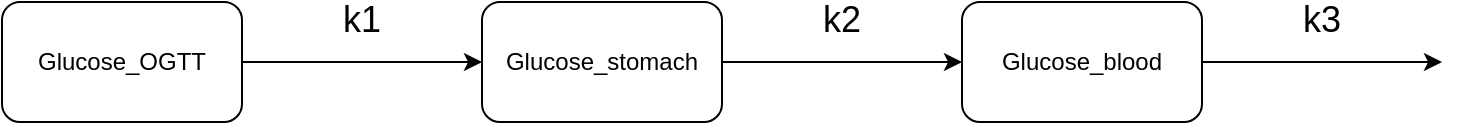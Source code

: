 <mxfile version="24.2.5" type="device" pages="6">
  <diagram id="NMiwrWdRVJsLs8OPodjR" name="Simple">
    <mxGraphModel dx="1050" dy="725" grid="1" gridSize="10" guides="1" tooltips="1" connect="1" arrows="1" fold="1" page="1" pageScale="1" pageWidth="850" pageHeight="1100" math="0" shadow="0">
      <root>
        <mxCell id="0" />
        <mxCell id="1" parent="0" />
        <mxCell id="drTurekCJY-aTA2y8rEC-2" value="" style="endArrow=classic;html=1;rounded=0;entryX=0;entryY=0.5;entryDx=0;entryDy=0;" parent="1" source="drTurekCJY-aTA2y8rEC-4" edge="1">
          <mxGeometry width="50" height="50" relative="1" as="geometry">
            <mxPoint x="160" y="325" as="sourcePoint" />
            <mxPoint x="280" y="320" as="targetPoint" />
            <Array as="points" />
          </mxGeometry>
        </mxCell>
        <mxCell id="drTurekCJY-aTA2y8rEC-3" value="" style="endArrow=none;html=1;rounded=0;entryDx=0;entryDy=0;strokeColor=default;endFill=0;" parent="1" target="drTurekCJY-aTA2y8rEC-4" edge="1">
          <mxGeometry width="50" height="50" relative="1" as="geometry">
            <mxPoint x="160" y="320" as="sourcePoint" />
            <mxPoint x="300" y="325" as="targetPoint" />
            <Array as="points" />
          </mxGeometry>
        </mxCell>
        <mxCell id="drTurekCJY-aTA2y8rEC-4" value="k1" style="shape=waypoint;sketch=0;fillStyle=solid;size=6;pointerEvents=1;points=[];fillColor=none;resizable=0;rotatable=0;perimeter=centerPerimeter;snapToPoint=1;strokeColor=none;verticalAlign=bottom;labelPosition=center;verticalLabelPosition=top;align=center;fontSize=18;" parent="1" vertex="1">
          <mxGeometry x="210" y="310" width="20" height="20" as="geometry" />
        </mxCell>
        <mxCell id="drTurekCJY-aTA2y8rEC-9" value="Glucose_OGTT" style="rounded=1;whiteSpace=wrap;html=1;" parent="1" vertex="1">
          <mxGeometry x="40" y="290" width="120" height="60" as="geometry" />
        </mxCell>
        <mxCell id="g8OdH-ReW5zzcUejueHb-1" value="Glucose_blood" style="rounded=1;whiteSpace=wrap;html=1;" parent="1" vertex="1">
          <mxGeometry x="520" y="290" width="120" height="60" as="geometry" />
        </mxCell>
        <mxCell id="g8OdH-ReW5zzcUejueHb-2" value="" style="endArrow=classic;html=1;rounded=0;" parent="1" source="g8OdH-ReW5zzcUejueHb-4" edge="1">
          <mxGeometry width="50" height="50" relative="1" as="geometry">
            <mxPoint x="640" y="325" as="sourcePoint" />
            <mxPoint x="760" y="320" as="targetPoint" />
            <Array as="points" />
          </mxGeometry>
        </mxCell>
        <mxCell id="g8OdH-ReW5zzcUejueHb-3" value="" style="endArrow=none;html=1;rounded=0;entryDx=0;entryDy=0;strokeColor=default;endFill=0;" parent="1" target="g8OdH-ReW5zzcUejueHb-4" edge="1">
          <mxGeometry width="50" height="50" relative="1" as="geometry">
            <mxPoint x="640" y="320" as="sourcePoint" />
            <mxPoint x="780" y="325" as="targetPoint" />
            <Array as="points" />
          </mxGeometry>
        </mxCell>
        <mxCell id="g8OdH-ReW5zzcUejueHb-4" value="k3" style="shape=waypoint;sketch=0;fillStyle=solid;size=6;pointerEvents=1;points=[];fillColor=none;resizable=0;rotatable=0;perimeter=centerPerimeter;snapToPoint=1;strokeColor=none;fontSize=18;labelPosition=center;verticalLabelPosition=top;align=center;verticalAlign=bottom;" parent="1" vertex="1">
          <mxGeometry x="690" y="310" width="20" height="20" as="geometry" />
        </mxCell>
        <mxCell id="g8OdH-ReW5zzcUejueHb-5" value="Glucose_stomach" style="rounded=1;whiteSpace=wrap;html=1;" parent="1" vertex="1">
          <mxGeometry x="280" y="290" width="120" height="60" as="geometry" />
        </mxCell>
        <mxCell id="g8OdH-ReW5zzcUejueHb-6" value="" style="endArrow=classic;html=1;rounded=0;" parent="1" source="g8OdH-ReW5zzcUejueHb-8" edge="1">
          <mxGeometry width="50" height="50" relative="1" as="geometry">
            <mxPoint x="400" y="325" as="sourcePoint" />
            <mxPoint x="520" y="320" as="targetPoint" />
            <Array as="points" />
          </mxGeometry>
        </mxCell>
        <mxCell id="g8OdH-ReW5zzcUejueHb-7" value="" style="endArrow=none;html=1;rounded=0;entryDx=0;entryDy=0;strokeColor=default;endFill=0;" parent="1" target="g8OdH-ReW5zzcUejueHb-8" edge="1">
          <mxGeometry width="50" height="50" relative="1" as="geometry">
            <mxPoint x="400" y="320" as="sourcePoint" />
            <mxPoint x="540" y="325" as="targetPoint" />
            <Array as="points" />
          </mxGeometry>
        </mxCell>
        <mxCell id="g8OdH-ReW5zzcUejueHb-8" value="k2" style="shape=waypoint;sketch=0;fillStyle=solid;size=6;pointerEvents=1;points=[];fillColor=none;resizable=0;rotatable=0;perimeter=centerPerimeter;snapToPoint=1;strokeColor=none;fontSize=18;labelPosition=center;verticalLabelPosition=top;align=center;verticalAlign=bottom;" parent="1" vertex="1">
          <mxGeometry x="450" y="310" width="20" height="20" as="geometry" />
        </mxCell>
      </root>
    </mxGraphModel>
  </diagram>
  <diagram id="hNH9wX3AyIUZG4db7Msg" name="With insulin_blood">
    <mxGraphModel dx="1900" dy="725" grid="1" gridSize="10" guides="1" tooltips="1" connect="1" arrows="1" fold="1" page="1" pageScale="1" pageWidth="850" pageHeight="1100" math="0" shadow="0">
      <root>
        <mxCell id="0" />
        <mxCell id="1" parent="0" />
        <mxCell id="qEl2pKQP6yc4ryg7oWox-1" value="Glucose_blood" style="rounded=1;whiteSpace=wrap;html=1;" parent="1" vertex="1">
          <mxGeometry x="-360" y="250" width="120" height="60" as="geometry" />
        </mxCell>
        <mxCell id="qEl2pKQP6yc4ryg7oWox-2" value="" style="endArrow=classic;html=1;rounded=0;entryX=0;entryY=0.5;entryDx=0;entryDy=0;" parent="1" source="qEl2pKQP6yc4ryg7oWox-4" target="qEl2pKQP6yc4ryg7oWox-1" edge="1">
          <mxGeometry width="50" height="50" relative="1" as="geometry">
            <mxPoint x="-480" y="285" as="sourcePoint" />
            <mxPoint x="-370" y="280" as="targetPoint" />
            <Array as="points" />
          </mxGeometry>
        </mxCell>
        <mxCell id="qEl2pKQP6yc4ryg7oWox-3" value="" style="endArrow=none;html=1;rounded=0;entryDx=0;entryDy=0;strokeColor=default;endFill=0;" parent="1" target="qEl2pKQP6yc4ryg7oWox-4" edge="1">
          <mxGeometry width="50" height="50" relative="1" as="geometry">
            <mxPoint x="-480" y="280" as="sourcePoint" />
            <mxPoint x="-340" y="285" as="targetPoint" />
            <Array as="points" />
          </mxGeometry>
        </mxCell>
        <mxCell id="qEl2pKQP6yc4ryg7oWox-4" value="k2" style="shape=waypoint;sketch=0;fillStyle=solid;size=6;pointerEvents=1;points=[];fillColor=none;resizable=0;rotatable=0;perimeter=centerPerimeter;snapToPoint=1;strokeColor=none;fontSize=18;labelPosition=center;verticalLabelPosition=top;align=center;verticalAlign=bottom;" parent="1" vertex="1">
          <mxGeometry x="-430" y="270" width="20" height="20" as="geometry" />
        </mxCell>
        <mxCell id="qEl2pKQP6yc4ryg7oWox-5" value="" style="endArrow=classic;html=1;rounded=0;" parent="1" source="qEl2pKQP6yc4ryg7oWox-7" edge="1">
          <mxGeometry width="50" height="50" relative="1" as="geometry">
            <mxPoint x="-240" y="285" as="sourcePoint" />
            <mxPoint x="-120" y="280" as="targetPoint" />
            <Array as="points" />
          </mxGeometry>
        </mxCell>
        <mxCell id="qEl2pKQP6yc4ryg7oWox-6" value="" style="endArrow=none;html=1;rounded=0;entryDx=0;entryDy=0;strokeColor=default;endFill=0;" parent="1" target="qEl2pKQP6yc4ryg7oWox-7" edge="1">
          <mxGeometry width="50" height="50" relative="1" as="geometry">
            <mxPoint x="-240" y="280" as="sourcePoint" />
            <mxPoint x="-100" y="285" as="targetPoint" />
            <Array as="points" />
          </mxGeometry>
        </mxCell>
        <mxCell id="qEl2pKQP6yc4ryg7oWox-7" value="k3" style="shape=waypoint;sketch=0;fillStyle=solid;size=6;pointerEvents=1;points=[];fillColor=none;resizable=0;rotatable=0;perimeter=centerPerimeter;snapToPoint=1;strokeColor=none;fontSize=18;labelPosition=center;verticalLabelPosition=top;align=center;verticalAlign=bottom;" parent="1" vertex="1">
          <mxGeometry x="-190" y="270" width="20" height="20" as="geometry" />
        </mxCell>
        <mxCell id="qEl2pKQP6yc4ryg7oWox-8" value="Insulin&lt;br&gt;pancreas" style="rhombus;whiteSpace=wrap;html=1;" parent="1" vertex="1">
          <mxGeometry x="-440" y="90" width="80" height="80" as="geometry" />
        </mxCell>
        <mxCell id="qEl2pKQP6yc4ryg7oWox-11" value="" style="group;rotation=90;" parent="1" vertex="1" connectable="0">
          <mxGeometry x="-240" y="210" width="120" height="20" as="geometry" />
        </mxCell>
        <mxCell id="qEl2pKQP6yc4ryg7oWox-12" value="" style="endArrow=none;html=1;rounded=0;entryDx=0;entryDy=0;strokeColor=default;endFill=0;" parent="qEl2pKQP6yc4ryg7oWox-11" target="qEl2pKQP6yc4ryg7oWox-13" edge="1">
          <mxGeometry width="50" height="50" relative="1" as="geometry">
            <mxPoint x="60" y="-50" as="sourcePoint" />
            <mxPoint x="55" y="90" as="targetPoint" />
            <Array as="points" />
          </mxGeometry>
        </mxCell>
        <mxCell id="qEl2pKQP6yc4ryg7oWox-13" value="" style="shape=waypoint;sketch=0;fillStyle=solid;size=6;pointerEvents=1;points=[];fillColor=none;resizable=0;rotatable=0;perimeter=centerPerimeter;snapToPoint=1;strokeColor=none;rotation=90;" parent="qEl2pKQP6yc4ryg7oWox-11" vertex="1">
          <mxGeometry x="50" width="20" height="20" as="geometry" />
        </mxCell>
        <mxCell id="qEl2pKQP6yc4ryg7oWox-14" value="" style="endArrow=classic;html=1;rounded=0;entryX=0.57;entryY=0.75;entryDx=0;entryDy=0;entryPerimeter=0;" parent="1" source="qEl2pKQP6yc4ryg7oWox-13" target="qEl2pKQP6yc4ryg7oWox-7" edge="1">
          <mxGeometry width="50" height="50" relative="1" as="geometry">
            <mxPoint x="-185" y="160" as="sourcePoint" />
            <mxPoint x="-180" y="280" as="targetPoint" />
            <Array as="points" />
          </mxGeometry>
        </mxCell>
        <mxCell id="dKv7AN_57DYAFHIlqzqE-1" value="Insulin_blood" style="rounded=1;whiteSpace=wrap;html=1;" parent="1" vertex="1">
          <mxGeometry x="-240" y="100" width="120" height="60" as="geometry" />
        </mxCell>
        <mxCell id="dKv7AN_57DYAFHIlqzqE-2" value="" style="endArrow=classic;html=1;rounded=0;" parent="1" source="dKv7AN_57DYAFHIlqzqE-4" edge="1">
          <mxGeometry width="50" height="50" relative="1" as="geometry">
            <mxPoint x="-360" y="135" as="sourcePoint" />
            <mxPoint x="-240" y="130" as="targetPoint" />
            <Array as="points" />
          </mxGeometry>
        </mxCell>
        <mxCell id="dKv7AN_57DYAFHIlqzqE-3" value="" style="endArrow=none;html=1;rounded=0;entryDx=0;entryDy=0;strokeColor=default;endFill=0;" parent="1" target="dKv7AN_57DYAFHIlqzqE-4" edge="1">
          <mxGeometry width="50" height="50" relative="1" as="geometry">
            <mxPoint x="-360" y="130" as="sourcePoint" />
            <mxPoint x="-220" y="135" as="targetPoint" />
            <Array as="points" />
          </mxGeometry>
        </mxCell>
        <mxCell id="dKv7AN_57DYAFHIlqzqE-4" value="k4" style="shape=waypoint;sketch=0;fillStyle=solid;size=6;pointerEvents=1;points=[];fillColor=none;resizable=0;rotatable=0;perimeter=centerPerimeter;snapToPoint=1;strokeColor=none;fontSize=18;labelPosition=center;verticalLabelPosition=top;align=center;verticalAlign=bottom;" parent="1" vertex="1">
          <mxGeometry x="-310" y="120" width="20" height="20" as="geometry" />
        </mxCell>
        <mxCell id="dKv7AN_57DYAFHIlqzqE-5" value="" style="group;rotation=-90;" parent="1" vertex="1" connectable="0">
          <mxGeometry x="-360" y="180" width="120" height="20" as="geometry" />
        </mxCell>
        <mxCell id="dKv7AN_57DYAFHIlqzqE-6" value="" style="endArrow=classic;html=1;rounded=0;" parent="dKv7AN_57DYAFHIlqzqE-5" source="dKv7AN_57DYAFHIlqzqE-8" edge="1">
          <mxGeometry width="50" height="50" relative="1" as="geometry">
            <mxPoint x="65" y="70" as="sourcePoint" />
            <mxPoint x="60" y="-50" as="targetPoint" />
            <Array as="points" />
          </mxGeometry>
        </mxCell>
        <mxCell id="dKv7AN_57DYAFHIlqzqE-7" value="" style="endArrow=none;html=1;rounded=0;entryDx=0;entryDy=0;strokeColor=default;endFill=0;" parent="dKv7AN_57DYAFHIlqzqE-5" target="dKv7AN_57DYAFHIlqzqE-8" edge="1">
          <mxGeometry width="50" height="50" relative="1" as="geometry">
            <mxPoint x="60" y="70" as="sourcePoint" />
            <mxPoint x="65" y="-70" as="targetPoint" />
            <Array as="points" />
          </mxGeometry>
        </mxCell>
        <mxCell id="dKv7AN_57DYAFHIlqzqE-8" value="" style="shape=waypoint;sketch=0;fillStyle=solid;size=6;pointerEvents=1;points=[];fillColor=none;resizable=0;rotatable=0;perimeter=centerPerimeter;snapToPoint=1;strokeColor=none;rotation=-90;" parent="dKv7AN_57DYAFHIlqzqE-5" vertex="1">
          <mxGeometry x="50" width="20" height="20" as="geometry" />
        </mxCell>
        <mxCell id="dKv7AN_57DYAFHIlqzqE-9" value="" style="group" parent="1" vertex="1" connectable="0">
          <mxGeometry x="-120" y="120" width="120" height="20" as="geometry" />
        </mxCell>
        <mxCell id="dKv7AN_57DYAFHIlqzqE-10" value="" style="endArrow=classic;html=1;rounded=0;" parent="dKv7AN_57DYAFHIlqzqE-9" source="dKv7AN_57DYAFHIlqzqE-12" edge="1">
          <mxGeometry width="50" height="50" relative="1" as="geometry">
            <mxPoint y="15" as="sourcePoint" />
            <mxPoint x="120" y="10" as="targetPoint" />
            <Array as="points" />
          </mxGeometry>
        </mxCell>
        <mxCell id="dKv7AN_57DYAFHIlqzqE-11" value="" style="endArrow=none;html=1;rounded=0;entryDx=0;entryDy=0;strokeColor=default;endFill=0;" parent="dKv7AN_57DYAFHIlqzqE-9" target="dKv7AN_57DYAFHIlqzqE-12" edge="1">
          <mxGeometry width="50" height="50" relative="1" as="geometry">
            <mxPoint y="10" as="sourcePoint" />
            <mxPoint x="140" y="15" as="targetPoint" />
            <Array as="points" />
          </mxGeometry>
        </mxCell>
        <mxCell id="dKv7AN_57DYAFHIlqzqE-12" value="k5" style="shape=waypoint;sketch=0;fillStyle=solid;size=6;pointerEvents=1;points=[];fillColor=none;resizable=0;rotatable=0;perimeter=centerPerimeter;snapToPoint=1;strokeColor=none;fontSize=18;labelPosition=center;verticalLabelPosition=top;align=center;verticalAlign=bottom;" parent="dKv7AN_57DYAFHIlqzqE-9" vertex="1">
          <mxGeometry x="50" width="20" height="20" as="geometry" />
        </mxCell>
        <mxCell id="tFLrUeL0UtjmMKYt-yMR-1" value="" style="endArrow=classic;html=1;rounded=0;entryX=0;entryY=0.5;entryDx=0;entryDy=0;" parent="1" source="tFLrUeL0UtjmMKYt-yMR-3" edge="1">
          <mxGeometry width="50" height="50" relative="1" as="geometry">
            <mxPoint x="-720" y="285" as="sourcePoint" />
            <mxPoint x="-600" y="280" as="targetPoint" />
            <Array as="points" />
          </mxGeometry>
        </mxCell>
        <mxCell id="tFLrUeL0UtjmMKYt-yMR-2" value="" style="endArrow=none;html=1;rounded=0;entryDx=0;entryDy=0;strokeColor=default;endFill=0;" parent="1" target="tFLrUeL0UtjmMKYt-yMR-3" edge="1">
          <mxGeometry width="50" height="50" relative="1" as="geometry">
            <mxPoint x="-720" y="280" as="sourcePoint" />
            <mxPoint x="-580" y="285" as="targetPoint" />
            <Array as="points" />
          </mxGeometry>
        </mxCell>
        <mxCell id="tFLrUeL0UtjmMKYt-yMR-3" value="k1" style="shape=waypoint;sketch=0;fillStyle=solid;size=6;pointerEvents=1;points=[];fillColor=none;resizable=0;rotatable=0;perimeter=centerPerimeter;snapToPoint=1;strokeColor=none;fontSize=18;labelPosition=center;verticalLabelPosition=top;align=center;verticalAlign=bottom;" parent="1" vertex="1">
          <mxGeometry x="-670" y="270" width="20" height="20" as="geometry" />
        </mxCell>
        <mxCell id="tFLrUeL0UtjmMKYt-yMR-4" value="Glucose_OGTT" style="rounded=1;whiteSpace=wrap;html=1;" parent="1" vertex="1">
          <mxGeometry x="-840" y="250" width="120" height="60" as="geometry" />
        </mxCell>
        <mxCell id="tFLrUeL0UtjmMKYt-yMR-5" value="Glucose_stomach" style="rounded=1;whiteSpace=wrap;html=1;" parent="1" vertex="1">
          <mxGeometry x="-600" y="250" width="120" height="60" as="geometry" />
        </mxCell>
      </root>
    </mxGraphModel>
  </diagram>
  <diagram id="waiz3WeiPlhbW3-L29Ed" name="With glucose in liver">
    <mxGraphModel dx="1050" dy="725" grid="1" gridSize="10" guides="1" tooltips="1" connect="1" arrows="1" fold="1" page="1" pageScale="1" pageWidth="850" pageHeight="1100" math="0" shadow="0">
      <root>
        <mxCell id="0" />
        <mxCell id="1" parent="0" />
        <mxCell id="utHzqzKX-fKPkcxGWewe-1" value="Glucose_blood" style="rounded=1;whiteSpace=wrap;html=1;" parent="1" vertex="1">
          <mxGeometry x="490" y="260" width="120" height="60" as="geometry" />
        </mxCell>
        <mxCell id="utHzqzKX-fKPkcxGWewe-2" value="" style="endArrow=classic;html=1;rounded=0;entryX=0;entryY=0.5;entryDx=0;entryDy=0;" parent="1" source="utHzqzKX-fKPkcxGWewe-4" target="utHzqzKX-fKPkcxGWewe-1" edge="1">
          <mxGeometry width="50" height="50" relative="1" as="geometry">
            <mxPoint x="370" y="295" as="sourcePoint" />
            <mxPoint x="480" y="290" as="targetPoint" />
            <Array as="points" />
          </mxGeometry>
        </mxCell>
        <mxCell id="utHzqzKX-fKPkcxGWewe-3" value="" style="endArrow=none;html=1;rounded=0;entryDx=0;entryDy=0;strokeColor=default;endFill=0;" parent="1" target="utHzqzKX-fKPkcxGWewe-4" edge="1">
          <mxGeometry width="50" height="50" relative="1" as="geometry">
            <mxPoint x="370" y="290" as="sourcePoint" />
            <mxPoint x="510" y="295" as="targetPoint" />
            <Array as="points" />
          </mxGeometry>
        </mxCell>
        <mxCell id="utHzqzKX-fKPkcxGWewe-4" value="k2" style="shape=waypoint;sketch=0;fillStyle=solid;size=6;pointerEvents=1;points=[];fillColor=none;resizable=0;rotatable=0;perimeter=centerPerimeter;snapToPoint=1;strokeColor=none;fontSize=18;labelPosition=center;verticalLabelPosition=top;align=center;verticalAlign=bottom;" parent="1" vertex="1">
          <mxGeometry x="420" y="280" width="20" height="20" as="geometry" />
        </mxCell>
        <mxCell id="utHzqzKX-fKPkcxGWewe-8" value="Insulin_pancreas" style="rhombus;whiteSpace=wrap;html=1;" parent="1" vertex="1">
          <mxGeometry x="410" y="100" width="80" height="80" as="geometry" />
        </mxCell>
        <mxCell id="utHzqzKX-fKPkcxGWewe-14" value="Insulin_blood" style="rounded=1;whiteSpace=wrap;html=1;" parent="1" vertex="1">
          <mxGeometry x="610" y="110" width="120" height="60" as="geometry" />
        </mxCell>
        <mxCell id="utHzqzKX-fKPkcxGWewe-15" value="" style="endArrow=classic;html=1;rounded=0;" parent="1" edge="1">
          <mxGeometry width="50" height="50" relative="1" as="geometry">
            <mxPoint x="550" y="150" as="sourcePoint" />
            <mxPoint x="610" y="150" as="targetPoint" />
            <Array as="points" />
          </mxGeometry>
        </mxCell>
        <mxCell id="utHzqzKX-fKPkcxGWewe-16" value="" style="endArrow=none;html=1;rounded=0;entryDx=0;entryDy=0;strokeColor=default;endFill=0;" parent="1" edge="1">
          <mxGeometry width="50" height="50" relative="1" as="geometry">
            <mxPoint x="490" y="150" as="sourcePoint" />
            <mxPoint x="550" y="150" as="targetPoint" />
            <Array as="points" />
          </mxGeometry>
        </mxCell>
        <mxCell id="utHzqzKX-fKPkcxGWewe-18" value="" style="group;rotation=-90;" parent="1" vertex="1" connectable="0">
          <mxGeometry x="490" y="190" width="120" height="20" as="geometry" />
        </mxCell>
        <mxCell id="utHzqzKX-fKPkcxGWewe-19" value="" style="endArrow=classic;html=1;rounded=0;" parent="utHzqzKX-fKPkcxGWewe-18" source="utHzqzKX-fKPkcxGWewe-21" edge="1">
          <mxGeometry width="50" height="50" relative="1" as="geometry">
            <mxPoint x="65" y="80" as="sourcePoint" />
            <mxPoint x="60" y="-40" as="targetPoint" />
            <Array as="points" />
          </mxGeometry>
        </mxCell>
        <mxCell id="utHzqzKX-fKPkcxGWewe-20" value="" style="endArrow=none;html=1;rounded=0;entryDx=0;entryDy=0;strokeColor=default;endFill=0;" parent="utHzqzKX-fKPkcxGWewe-18" target="utHzqzKX-fKPkcxGWewe-21" edge="1">
          <mxGeometry width="50" height="50" relative="1" as="geometry">
            <mxPoint x="60" y="70" as="sourcePoint" />
            <mxPoint x="65" y="-70" as="targetPoint" />
            <Array as="points" />
          </mxGeometry>
        </mxCell>
        <mxCell id="utHzqzKX-fKPkcxGWewe-21" value="k4" style="shape=waypoint;sketch=0;fillStyle=solid;size=6;pointerEvents=1;points=[];fillColor=none;resizable=0;rotatable=0;perimeter=centerPerimeter;snapToPoint=1;strokeColor=none;rotation=-90;fontSize=18;labelPosition=center;verticalLabelPosition=top;align=center;verticalAlign=bottom;" parent="utHzqzKX-fKPkcxGWewe-18" vertex="1">
          <mxGeometry x="50" y="10" width="20" height="20" as="geometry" />
        </mxCell>
        <mxCell id="utHzqzKX-fKPkcxGWewe-22" value="" style="group;fontSize=18;labelPosition=center;verticalLabelPosition=top;align=center;verticalAlign=bottom;" parent="1" vertex="1" connectable="0">
          <mxGeometry x="730" y="130" width="120" height="20" as="geometry" />
        </mxCell>
        <mxCell id="utHzqzKX-fKPkcxGWewe-23" value="" style="endArrow=classic;html=1;rounded=0;" parent="utHzqzKX-fKPkcxGWewe-22" source="utHzqzKX-fKPkcxGWewe-25" edge="1">
          <mxGeometry width="50" height="50" relative="1" as="geometry">
            <mxPoint y="15" as="sourcePoint" />
            <mxPoint x="120" y="10" as="targetPoint" />
            <Array as="points" />
          </mxGeometry>
        </mxCell>
        <mxCell id="utHzqzKX-fKPkcxGWewe-24" value="" style="endArrow=none;html=1;rounded=0;entryDx=0;entryDy=0;strokeColor=default;endFill=0;" parent="utHzqzKX-fKPkcxGWewe-22" target="utHzqzKX-fKPkcxGWewe-25" edge="1">
          <mxGeometry width="50" height="50" relative="1" as="geometry">
            <mxPoint y="10" as="sourcePoint" />
            <mxPoint x="140" y="15" as="targetPoint" />
            <Array as="points" />
          </mxGeometry>
        </mxCell>
        <mxCell id="utHzqzKX-fKPkcxGWewe-25" value="k5" style="shape=waypoint;sketch=0;fillStyle=solid;size=6;pointerEvents=1;points=[];fillColor=none;resizable=0;rotatable=0;perimeter=centerPerimeter;snapToPoint=1;strokeColor=none;fontSize=18;labelPosition=center;verticalLabelPosition=top;align=center;verticalAlign=bottom;" parent="utHzqzKX-fKPkcxGWewe-22" vertex="1">
          <mxGeometry x="50" width="20" height="20" as="geometry" />
        </mxCell>
        <mxCell id="hBM1v896Z5nIF-F1kC66-1" value="Glucose_liver" style="rounded=1;whiteSpace=wrap;html=1;" parent="1" vertex="1">
          <mxGeometry x="490" y="440" width="120" height="60" as="geometry" />
        </mxCell>
        <mxCell id="hBM1v896Z5nIF-F1kC66-8" value="" style="group;rotation=90;" parent="1" vertex="1" connectable="0">
          <mxGeometry x="510" y="370" width="120" height="20" as="geometry" />
        </mxCell>
        <mxCell id="hBM1v896Z5nIF-F1kC66-9" value="" style="endArrow=classic;html=1;rounded=0;" parent="hBM1v896Z5nIF-F1kC66-8" source="hBM1v896Z5nIF-F1kC66-11" edge="1">
          <mxGeometry width="50" height="50" relative="1" as="geometry">
            <mxPoint x="55" y="-50" as="sourcePoint" />
            <mxPoint x="60" y="70" as="targetPoint" />
            <Array as="points" />
          </mxGeometry>
        </mxCell>
        <mxCell id="hBM1v896Z5nIF-F1kC66-10" value="" style="endArrow=none;html=1;rounded=0;entryDx=0;entryDy=0;strokeColor=default;endFill=0;" parent="hBM1v896Z5nIF-F1kC66-8" target="hBM1v896Z5nIF-F1kC66-11" edge="1">
          <mxGeometry width="50" height="50" relative="1" as="geometry">
            <mxPoint x="60" y="-50" as="sourcePoint" />
            <mxPoint x="55" y="90" as="targetPoint" />
            <Array as="points" />
          </mxGeometry>
        </mxCell>
        <mxCell id="hBM1v896Z5nIF-F1kC66-11" value="k3" style="shape=waypoint;sketch=0;fillStyle=solid;size=6;pointerEvents=1;points=[];fillColor=none;resizable=0;rotatable=0;perimeter=centerPerimeter;snapToPoint=1;strokeColor=none;rotation=90;fontSize=18;labelPosition=center;verticalLabelPosition=top;align=center;verticalAlign=bottom;" parent="hBM1v896Z5nIF-F1kC66-8" vertex="1">
          <mxGeometry x="50" width="20" height="20" as="geometry" />
        </mxCell>
        <mxCell id="hBM1v896Z5nIF-F1kC66-12" value="" style="group;rotation=-90;" parent="1" vertex="1" connectable="0">
          <mxGeometry x="470" y="370" width="120" height="20" as="geometry" />
        </mxCell>
        <mxCell id="hBM1v896Z5nIF-F1kC66-13" value="" style="endArrow=classic;html=1;rounded=0;" parent="hBM1v896Z5nIF-F1kC66-12" source="hBM1v896Z5nIF-F1kC66-15" edge="1">
          <mxGeometry width="50" height="50" relative="1" as="geometry">
            <mxPoint x="65" y="70" as="sourcePoint" />
            <mxPoint x="60" y="-50" as="targetPoint" />
            <Array as="points" />
          </mxGeometry>
        </mxCell>
        <mxCell id="hBM1v896Z5nIF-F1kC66-14" value="" style="endArrow=none;html=1;rounded=0;entryDx=0;entryDy=0;strokeColor=default;endFill=0;" parent="hBM1v896Z5nIF-F1kC66-12" target="hBM1v896Z5nIF-F1kC66-15" edge="1">
          <mxGeometry width="50" height="50" relative="1" as="geometry">
            <mxPoint x="60" y="70" as="sourcePoint" />
            <mxPoint x="65" y="-70" as="targetPoint" />
            <Array as="points" />
          </mxGeometry>
        </mxCell>
        <mxCell id="hBM1v896Z5nIF-F1kC66-15" value="k6, kM" style="shape=waypoint;sketch=0;fillStyle=solid;size=6;pointerEvents=1;points=[];fillColor=none;resizable=0;rotatable=0;perimeter=centerPerimeter;snapToPoint=1;strokeColor=none;rotation=-90;fontSize=18;labelPosition=center;verticalLabelPosition=top;align=center;verticalAlign=bottom;" parent="hBM1v896Z5nIF-F1kC66-12" vertex="1">
          <mxGeometry x="50" width="20" height="20" as="geometry" />
        </mxCell>
        <mxCell id="hBM1v896Z5nIF-F1kC66-17" value="" style="curved=1;endArrow=classic;html=1;rounded=0;entryX=0.429;entryY=-0.093;entryDx=0;entryDy=0;entryPerimeter=0;exitX=1;exitY=1;exitDx=0;exitDy=0;" parent="hBM1v896Z5nIF-F1kC66-12" source="utHzqzKX-fKPkcxGWewe-14" edge="1">
          <mxGeometry width="50" height="50" relative="1" as="geometry">
            <mxPoint x="60" y="-50" as="sourcePoint" />
            <mxPoint x="100" y="10" as="targetPoint" />
            <Array as="points">
              <mxPoint x="340" y="-110" />
              <mxPoint x="260" y="20" />
            </Array>
          </mxGeometry>
        </mxCell>
        <mxCell id="hBM1v896Z5nIF-F1kC66-16" value="" style="curved=1;endArrow=ERone;html=1;rounded=0;entryX=0.429;entryY=-0.093;entryDx=0;entryDy=0;entryPerimeter=0;exitX=0;exitY=1;exitDx=0;exitDy=0;endFill=0;" parent="1" source="utHzqzKX-fKPkcxGWewe-1" target="hBM1v896Z5nIF-F1kC66-15" edge="1">
          <mxGeometry width="50" height="50" relative="1" as="geometry">
            <mxPoint x="300" y="500" as="sourcePoint" />
            <mxPoint x="350" y="450" as="targetPoint" />
            <Array as="points">
              <mxPoint x="440" y="380" />
            </Array>
          </mxGeometry>
        </mxCell>
        <mxCell id="bZ9gANH0Pkd6bM5hzRVO-1" value="&lt;font style=&quot;font-size: 18px;&quot;&gt;k6inhib&lt;/font&gt;" style="edgeLabel;html=1;align=right;verticalAlign=middle;resizable=0;points=[];" vertex="1" connectable="0" parent="hBM1v896Z5nIF-F1kC66-16">
          <mxGeometry x="-0.474" y="16" relative="1" as="geometry">
            <mxPoint x="-14" y="-4" as="offset" />
          </mxGeometry>
        </mxCell>
        <mxCell id="4K_BLtk44kkhi8VQZPp2-1" value="" style="endArrow=classic;html=1;rounded=0;entryX=0;entryY=0.5;entryDx=0;entryDy=0;" parent="1" source="4K_BLtk44kkhi8VQZPp2-3" edge="1">
          <mxGeometry width="50" height="50" relative="1" as="geometry">
            <mxPoint x="130" y="295" as="sourcePoint" />
            <mxPoint x="250" y="290" as="targetPoint" />
            <Array as="points" />
          </mxGeometry>
        </mxCell>
        <mxCell id="4K_BLtk44kkhi8VQZPp2-2" value="" style="endArrow=none;html=1;rounded=0;entryDx=0;entryDy=0;strokeColor=default;endFill=0;" parent="1" target="4K_BLtk44kkhi8VQZPp2-3" edge="1">
          <mxGeometry width="50" height="50" relative="1" as="geometry">
            <mxPoint x="130" y="290" as="sourcePoint" />
            <mxPoint x="270" y="295" as="targetPoint" />
            <Array as="points" />
          </mxGeometry>
        </mxCell>
        <mxCell id="4K_BLtk44kkhi8VQZPp2-3" value="k1" style="shape=waypoint;sketch=0;fillStyle=solid;size=6;pointerEvents=1;points=[];fillColor=none;resizable=0;rotatable=0;perimeter=centerPerimeter;snapToPoint=1;strokeColor=none;fontSize=18;labelPosition=center;verticalLabelPosition=top;align=center;verticalAlign=bottom;" parent="1" vertex="1">
          <mxGeometry x="180" y="280" width="20" height="20" as="geometry" />
        </mxCell>
        <mxCell id="4K_BLtk44kkhi8VQZPp2-4" value="Glucose_OGTT" style="rounded=1;whiteSpace=wrap;html=1;" parent="1" vertex="1">
          <mxGeometry x="10" y="260" width="120" height="60" as="geometry" />
        </mxCell>
        <mxCell id="4K_BLtk44kkhi8VQZPp2-5" value="Glucose_stomach" style="rounded=1;whiteSpace=wrap;html=1;" parent="1" vertex="1">
          <mxGeometry x="250" y="260" width="120" height="60" as="geometry" />
        </mxCell>
        <mxCell id="bZ9gANH0Pkd6bM5hzRVO-7" value="" style="endArrow=classic;html=1;rounded=0;" edge="1" parent="1" source="bZ9gANH0Pkd6bM5hzRVO-9">
          <mxGeometry width="50" height="50" relative="1" as="geometry">
            <mxPoint x="550" y="130" as="sourcePoint" />
            <mxPoint x="610" y="130" as="targetPoint" />
            <Array as="points" />
          </mxGeometry>
        </mxCell>
        <mxCell id="bZ9gANH0Pkd6bM5hzRVO-8" value="" style="endArrow=none;html=1;rounded=0;entryDx=0;entryDy=0;strokeColor=default;endFill=0;" edge="1" parent="1">
          <mxGeometry width="50" height="50" relative="1" as="geometry">
            <mxPoint x="490" y="130" as="sourcePoint" />
            <mxPoint x="550" y="130" as="targetPoint" />
            <Array as="points" />
          </mxGeometry>
        </mxCell>
        <mxCell id="bZ9gANH0Pkd6bM5hzRVO-10" value="" style="endArrow=classic;html=1;rounded=0;" edge="1" parent="1" target="bZ9gANH0Pkd6bM5hzRVO-9">
          <mxGeometry width="50" height="50" relative="1" as="geometry">
            <mxPoint x="550" y="130" as="sourcePoint" />
            <mxPoint x="610" y="130" as="targetPoint" />
            <Array as="points" />
          </mxGeometry>
        </mxCell>
        <mxCell id="bZ9gANH0Pkd6bM5hzRVO-9" value="k4a" style="shape=waypoint;sketch=0;fillStyle=solid;size=6;pointerEvents=1;points=[];fillColor=none;resizable=0;rotatable=0;perimeter=centerPerimeter;snapToPoint=1;strokeColor=none;fontSize=18;labelPosition=center;verticalLabelPosition=top;align=center;verticalAlign=bottom;" vertex="1" parent="1">
          <mxGeometry x="540" y="120" width="20" height="20" as="geometry" />
        </mxCell>
      </root>
    </mxGraphModel>
  </diagram>
  <diagram name="With exercise" id="VGcxhzqLHtNF2zJvxBps">
    <mxGraphModel dx="1500" dy="1036" grid="1" gridSize="10" guides="1" tooltips="1" connect="1" arrows="1" fold="1" page="1" pageScale="1" pageWidth="850" pageHeight="1100" math="0" shadow="0">
      <root>
        <mxCell id="lXv7mp8YlvwrILvd0SHo-0" />
        <mxCell id="lXv7mp8YlvwrILvd0SHo-1" parent="lXv7mp8YlvwrILvd0SHo-0" />
        <mxCell id="j_C3rqmSpA24KaLgK5MJ-0" value="Glucose_blood" style="rounded=1;whiteSpace=wrap;html=1;" vertex="1" parent="lXv7mp8YlvwrILvd0SHo-1">
          <mxGeometry x="510" y="210" width="120" height="60" as="geometry" />
        </mxCell>
        <mxCell id="j_C3rqmSpA24KaLgK5MJ-1" value="" style="endArrow=classic;html=1;rounded=0;entryX=0;entryY=0.5;entryDx=0;entryDy=0;" edge="1" parent="lXv7mp8YlvwrILvd0SHo-1" source="j_C3rqmSpA24KaLgK5MJ-3" target="j_C3rqmSpA24KaLgK5MJ-0">
          <mxGeometry width="50" height="50" relative="1" as="geometry">
            <mxPoint x="390" y="245" as="sourcePoint" />
            <mxPoint x="500" y="240" as="targetPoint" />
            <Array as="points" />
          </mxGeometry>
        </mxCell>
        <mxCell id="j_C3rqmSpA24KaLgK5MJ-2" value="" style="endArrow=none;html=1;rounded=0;entryDx=0;entryDy=0;strokeColor=default;endFill=0;" edge="1" parent="lXv7mp8YlvwrILvd0SHo-1" target="j_C3rqmSpA24KaLgK5MJ-3">
          <mxGeometry width="50" height="50" relative="1" as="geometry">
            <mxPoint x="390" y="240" as="sourcePoint" />
            <mxPoint x="530" y="245" as="targetPoint" />
            <Array as="points" />
          </mxGeometry>
        </mxCell>
        <mxCell id="j_C3rqmSpA24KaLgK5MJ-3" value="k2" style="shape=waypoint;sketch=0;fillStyle=solid;size=6;pointerEvents=1;points=[];fillColor=none;resizable=0;rotatable=0;perimeter=centerPerimeter;snapToPoint=1;strokeColor=none;fontSize=18;labelPosition=center;verticalLabelPosition=top;align=center;verticalAlign=bottom;" vertex="1" parent="lXv7mp8YlvwrILvd0SHo-1">
          <mxGeometry x="440" y="230" width="20" height="20" as="geometry" />
        </mxCell>
        <mxCell id="j_C3rqmSpA24KaLgK5MJ-4" value="Insulin_pancreas" style="rhombus;whiteSpace=wrap;html=1;" vertex="1" parent="lXv7mp8YlvwrILvd0SHo-1">
          <mxGeometry x="430" y="50" width="80" height="80" as="geometry" />
        </mxCell>
        <mxCell id="j_C3rqmSpA24KaLgK5MJ-5" value="Insulin_blood" style="rounded=1;whiteSpace=wrap;html=1;" vertex="1" parent="lXv7mp8YlvwrILvd0SHo-1">
          <mxGeometry x="630" y="60" width="120" height="60" as="geometry" />
        </mxCell>
        <mxCell id="j_C3rqmSpA24KaLgK5MJ-6" value="" style="endArrow=classic;html=1;rounded=0;" edge="1" parent="lXv7mp8YlvwrILvd0SHo-1">
          <mxGeometry width="50" height="50" relative="1" as="geometry">
            <mxPoint x="570" y="100" as="sourcePoint" />
            <mxPoint x="630" y="100" as="targetPoint" />
            <Array as="points" />
          </mxGeometry>
        </mxCell>
        <mxCell id="j_C3rqmSpA24KaLgK5MJ-7" value="" style="endArrow=none;html=1;rounded=0;entryDx=0;entryDy=0;strokeColor=default;endFill=0;" edge="1" parent="lXv7mp8YlvwrILvd0SHo-1">
          <mxGeometry width="50" height="50" relative="1" as="geometry">
            <mxPoint x="510" y="100" as="sourcePoint" />
            <mxPoint x="570" y="100" as="targetPoint" />
            <Array as="points" />
          </mxGeometry>
        </mxCell>
        <mxCell id="j_C3rqmSpA24KaLgK5MJ-8" value="" style="group;rotation=-90;" vertex="1" connectable="0" parent="lXv7mp8YlvwrILvd0SHo-1">
          <mxGeometry x="510" y="140" width="120" height="20" as="geometry" />
        </mxCell>
        <mxCell id="j_C3rqmSpA24KaLgK5MJ-9" value="" style="endArrow=classic;html=1;rounded=0;" edge="1" parent="j_C3rqmSpA24KaLgK5MJ-8" source="j_C3rqmSpA24KaLgK5MJ-11">
          <mxGeometry width="50" height="50" relative="1" as="geometry">
            <mxPoint x="65" y="80" as="sourcePoint" />
            <mxPoint x="60" y="-40" as="targetPoint" />
            <Array as="points" />
          </mxGeometry>
        </mxCell>
        <mxCell id="j_C3rqmSpA24KaLgK5MJ-10" value="" style="endArrow=none;html=1;rounded=0;entryDx=0;entryDy=0;strokeColor=default;endFill=0;" edge="1" parent="j_C3rqmSpA24KaLgK5MJ-8" target="j_C3rqmSpA24KaLgK5MJ-11">
          <mxGeometry width="50" height="50" relative="1" as="geometry">
            <mxPoint x="60" y="70" as="sourcePoint" />
            <mxPoint x="65" y="-70" as="targetPoint" />
            <Array as="points" />
          </mxGeometry>
        </mxCell>
        <mxCell id="j_C3rqmSpA24KaLgK5MJ-11" value="k4" style="shape=waypoint;sketch=0;fillStyle=solid;size=6;pointerEvents=1;points=[];fillColor=none;resizable=0;rotatable=0;perimeter=centerPerimeter;snapToPoint=1;strokeColor=none;rotation=-90;fontSize=18;labelPosition=center;verticalLabelPosition=top;align=center;verticalAlign=bottom;" vertex="1" parent="j_C3rqmSpA24KaLgK5MJ-8">
          <mxGeometry x="50" y="10" width="20" height="20" as="geometry" />
        </mxCell>
        <mxCell id="j_C3rqmSpA24KaLgK5MJ-12" value="" style="group;fontSize=18;labelPosition=center;verticalLabelPosition=top;align=center;verticalAlign=bottom;" vertex="1" connectable="0" parent="lXv7mp8YlvwrILvd0SHo-1">
          <mxGeometry x="750" y="80" width="120" height="20" as="geometry" />
        </mxCell>
        <mxCell id="j_C3rqmSpA24KaLgK5MJ-13" value="" style="endArrow=classic;html=1;rounded=0;" edge="1" parent="j_C3rqmSpA24KaLgK5MJ-12" source="j_C3rqmSpA24KaLgK5MJ-15">
          <mxGeometry width="50" height="50" relative="1" as="geometry">
            <mxPoint y="15" as="sourcePoint" />
            <mxPoint x="120" y="10" as="targetPoint" />
            <Array as="points" />
          </mxGeometry>
        </mxCell>
        <mxCell id="j_C3rqmSpA24KaLgK5MJ-14" value="" style="endArrow=none;html=1;rounded=0;entryDx=0;entryDy=0;strokeColor=default;endFill=0;" edge="1" parent="j_C3rqmSpA24KaLgK5MJ-12" target="j_C3rqmSpA24KaLgK5MJ-15">
          <mxGeometry width="50" height="50" relative="1" as="geometry">
            <mxPoint y="10" as="sourcePoint" />
            <mxPoint x="140" y="15" as="targetPoint" />
            <Array as="points" />
          </mxGeometry>
        </mxCell>
        <mxCell id="j_C3rqmSpA24KaLgK5MJ-15" value="k5" style="shape=waypoint;sketch=0;fillStyle=solid;size=6;pointerEvents=1;points=[];fillColor=none;resizable=0;rotatable=0;perimeter=centerPerimeter;snapToPoint=1;strokeColor=none;fontSize=18;labelPosition=center;verticalLabelPosition=top;align=center;verticalAlign=bottom;" vertex="1" parent="j_C3rqmSpA24KaLgK5MJ-12">
          <mxGeometry x="50" width="20" height="20" as="geometry" />
        </mxCell>
        <mxCell id="j_C3rqmSpA24KaLgK5MJ-16" value="Glucose_liver" style="rounded=1;whiteSpace=wrap;html=1;" vertex="1" parent="lXv7mp8YlvwrILvd0SHo-1">
          <mxGeometry x="510" y="390" width="120" height="60" as="geometry" />
        </mxCell>
        <mxCell id="j_C3rqmSpA24KaLgK5MJ-17" value="" style="group;rotation=90;" vertex="1" connectable="0" parent="lXv7mp8YlvwrILvd0SHo-1">
          <mxGeometry x="530" y="320" width="120" height="20" as="geometry" />
        </mxCell>
        <mxCell id="j_C3rqmSpA24KaLgK5MJ-18" value="" style="endArrow=classic;html=1;rounded=0;" edge="1" parent="j_C3rqmSpA24KaLgK5MJ-17" source="j_C3rqmSpA24KaLgK5MJ-20">
          <mxGeometry width="50" height="50" relative="1" as="geometry">
            <mxPoint x="55" y="-50" as="sourcePoint" />
            <mxPoint x="60" y="70" as="targetPoint" />
            <Array as="points" />
          </mxGeometry>
        </mxCell>
        <mxCell id="j_C3rqmSpA24KaLgK5MJ-19" value="" style="endArrow=none;html=1;rounded=0;entryDx=0;entryDy=0;strokeColor=default;endFill=0;" edge="1" parent="j_C3rqmSpA24KaLgK5MJ-17" target="j_C3rqmSpA24KaLgK5MJ-20">
          <mxGeometry width="50" height="50" relative="1" as="geometry">
            <mxPoint x="60" y="-50" as="sourcePoint" />
            <mxPoint x="55" y="90" as="targetPoint" />
            <Array as="points" />
          </mxGeometry>
        </mxCell>
        <mxCell id="j_C3rqmSpA24KaLgK5MJ-20" value="k3" style="shape=waypoint;sketch=0;fillStyle=solid;size=6;pointerEvents=1;points=[];fillColor=none;resizable=0;rotatable=0;perimeter=centerPerimeter;snapToPoint=1;strokeColor=none;rotation=90;fontSize=18;labelPosition=center;verticalLabelPosition=top;align=center;verticalAlign=bottom;" vertex="1" parent="j_C3rqmSpA24KaLgK5MJ-17">
          <mxGeometry x="50" width="20" height="20" as="geometry" />
        </mxCell>
        <mxCell id="j_C3rqmSpA24KaLgK5MJ-21" value="" style="group;rotation=-90;" vertex="1" connectable="0" parent="lXv7mp8YlvwrILvd0SHo-1">
          <mxGeometry x="490" y="320" width="120" height="20" as="geometry" />
        </mxCell>
        <mxCell id="j_C3rqmSpA24KaLgK5MJ-22" value="" style="endArrow=classic;html=1;rounded=0;" edge="1" parent="j_C3rqmSpA24KaLgK5MJ-21" source="j_C3rqmSpA24KaLgK5MJ-24">
          <mxGeometry width="50" height="50" relative="1" as="geometry">
            <mxPoint x="65" y="70" as="sourcePoint" />
            <mxPoint x="60" y="-50" as="targetPoint" />
            <Array as="points" />
          </mxGeometry>
        </mxCell>
        <mxCell id="j_C3rqmSpA24KaLgK5MJ-23" value="" style="endArrow=none;html=1;rounded=0;entryDx=0;entryDy=0;strokeColor=default;endFill=0;" edge="1" parent="j_C3rqmSpA24KaLgK5MJ-21" target="j_C3rqmSpA24KaLgK5MJ-24">
          <mxGeometry width="50" height="50" relative="1" as="geometry">
            <mxPoint x="60" y="70" as="sourcePoint" />
            <mxPoint x="65" y="-70" as="targetPoint" />
            <Array as="points" />
          </mxGeometry>
        </mxCell>
        <mxCell id="j_C3rqmSpA24KaLgK5MJ-24" value="k6, kM" style="shape=waypoint;sketch=0;fillStyle=solid;size=6;pointerEvents=1;points=[];fillColor=none;resizable=0;rotatable=0;perimeter=centerPerimeter;snapToPoint=1;strokeColor=none;rotation=-90;fontSize=18;labelPosition=center;verticalLabelPosition=top;align=center;verticalAlign=bottom;" vertex="1" parent="j_C3rqmSpA24KaLgK5MJ-21">
          <mxGeometry x="50" width="20" height="20" as="geometry" />
        </mxCell>
        <mxCell id="j_C3rqmSpA24KaLgK5MJ-25" value="" style="curved=1;endArrow=classic;html=1;rounded=0;entryX=0.429;entryY=-0.093;entryDx=0;entryDy=0;entryPerimeter=0;exitX=1;exitY=1;exitDx=0;exitDy=0;" edge="1" parent="j_C3rqmSpA24KaLgK5MJ-21" source="j_C3rqmSpA24KaLgK5MJ-5">
          <mxGeometry width="50" height="50" relative="1" as="geometry">
            <mxPoint x="60" y="-50" as="sourcePoint" />
            <mxPoint x="100" y="10" as="targetPoint" />
            <Array as="points">
              <mxPoint x="340" y="-110" />
              <mxPoint x="260" y="20" />
            </Array>
          </mxGeometry>
        </mxCell>
        <mxCell id="j_C3rqmSpA24KaLgK5MJ-26" value="" style="curved=1;endArrow=ERone;html=1;rounded=0;entryX=0.429;entryY=-0.093;entryDx=0;entryDy=0;entryPerimeter=0;exitX=0;exitY=1;exitDx=0;exitDy=0;endFill=0;" edge="1" parent="lXv7mp8YlvwrILvd0SHo-1" source="j_C3rqmSpA24KaLgK5MJ-0" target="j_C3rqmSpA24KaLgK5MJ-24">
          <mxGeometry width="50" height="50" relative="1" as="geometry">
            <mxPoint x="320" y="450" as="sourcePoint" />
            <mxPoint x="370" y="400" as="targetPoint" />
            <Array as="points">
              <mxPoint x="460" y="330" />
            </Array>
          </mxGeometry>
        </mxCell>
        <mxCell id="j_C3rqmSpA24KaLgK5MJ-27" value="&lt;font style=&quot;font-size: 18px;&quot;&gt;k6inhib&lt;/font&gt;" style="edgeLabel;html=1;align=right;verticalAlign=middle;resizable=0;points=[];" vertex="1" connectable="0" parent="j_C3rqmSpA24KaLgK5MJ-26">
          <mxGeometry x="-0.474" y="16" relative="1" as="geometry">
            <mxPoint x="-14" y="-4" as="offset" />
          </mxGeometry>
        </mxCell>
        <mxCell id="j_C3rqmSpA24KaLgK5MJ-28" value="" style="endArrow=classic;html=1;rounded=0;entryX=0;entryY=0.5;entryDx=0;entryDy=0;" edge="1" parent="lXv7mp8YlvwrILvd0SHo-1" source="j_C3rqmSpA24KaLgK5MJ-30">
          <mxGeometry width="50" height="50" relative="1" as="geometry">
            <mxPoint x="150" y="245" as="sourcePoint" />
            <mxPoint x="270" y="240" as="targetPoint" />
            <Array as="points" />
          </mxGeometry>
        </mxCell>
        <mxCell id="j_C3rqmSpA24KaLgK5MJ-29" value="" style="endArrow=none;html=1;rounded=0;entryDx=0;entryDy=0;strokeColor=default;endFill=0;" edge="1" parent="lXv7mp8YlvwrILvd0SHo-1" target="j_C3rqmSpA24KaLgK5MJ-30">
          <mxGeometry width="50" height="50" relative="1" as="geometry">
            <mxPoint x="150" y="240" as="sourcePoint" />
            <mxPoint x="290" y="245" as="targetPoint" />
            <Array as="points" />
          </mxGeometry>
        </mxCell>
        <mxCell id="j_C3rqmSpA24KaLgK5MJ-30" value="k1" style="shape=waypoint;sketch=0;fillStyle=solid;size=6;pointerEvents=1;points=[];fillColor=none;resizable=0;rotatable=0;perimeter=centerPerimeter;snapToPoint=1;strokeColor=none;fontSize=18;labelPosition=center;verticalLabelPosition=top;align=center;verticalAlign=bottom;" vertex="1" parent="lXv7mp8YlvwrILvd0SHo-1">
          <mxGeometry x="200" y="230" width="20" height="20" as="geometry" />
        </mxCell>
        <mxCell id="j_C3rqmSpA24KaLgK5MJ-31" value="Glucose_OGTT" style="rounded=1;whiteSpace=wrap;html=1;" vertex="1" parent="lXv7mp8YlvwrILvd0SHo-1">
          <mxGeometry x="30" y="210" width="120" height="60" as="geometry" />
        </mxCell>
        <mxCell id="j_C3rqmSpA24KaLgK5MJ-32" value="Glucose_stomach" style="rounded=1;whiteSpace=wrap;html=1;" vertex="1" parent="lXv7mp8YlvwrILvd0SHo-1">
          <mxGeometry x="270" y="210" width="120" height="60" as="geometry" />
        </mxCell>
        <mxCell id="j_C3rqmSpA24KaLgK5MJ-33" value="" style="endArrow=classic;html=1;rounded=0;" edge="1" parent="lXv7mp8YlvwrILvd0SHo-1" source="j_C3rqmSpA24KaLgK5MJ-36">
          <mxGeometry width="50" height="50" relative="1" as="geometry">
            <mxPoint x="570" y="80" as="sourcePoint" />
            <mxPoint x="630" y="80" as="targetPoint" />
            <Array as="points" />
          </mxGeometry>
        </mxCell>
        <mxCell id="j_C3rqmSpA24KaLgK5MJ-34" value="" style="endArrow=none;html=1;rounded=0;entryDx=0;entryDy=0;strokeColor=default;endFill=0;" edge="1" parent="lXv7mp8YlvwrILvd0SHo-1">
          <mxGeometry width="50" height="50" relative="1" as="geometry">
            <mxPoint x="510" y="80" as="sourcePoint" />
            <mxPoint x="570" y="80" as="targetPoint" />
            <Array as="points" />
          </mxGeometry>
        </mxCell>
        <mxCell id="j_C3rqmSpA24KaLgK5MJ-35" value="" style="endArrow=classic;html=1;rounded=0;" edge="1" parent="lXv7mp8YlvwrILvd0SHo-1" target="j_C3rqmSpA24KaLgK5MJ-36">
          <mxGeometry width="50" height="50" relative="1" as="geometry">
            <mxPoint x="570" y="80" as="sourcePoint" />
            <mxPoint x="630" y="80" as="targetPoint" />
            <Array as="points" />
          </mxGeometry>
        </mxCell>
        <mxCell id="j_C3rqmSpA24KaLgK5MJ-36" value="k4a" style="shape=waypoint;sketch=0;fillStyle=solid;size=6;pointerEvents=1;points=[];fillColor=none;resizable=0;rotatable=0;perimeter=centerPerimeter;snapToPoint=1;strokeColor=none;fontSize=18;labelPosition=center;verticalLabelPosition=top;align=center;verticalAlign=bottom;" vertex="1" parent="lXv7mp8YlvwrILvd0SHo-1">
          <mxGeometry x="560" y="70" width="20" height="20" as="geometry" />
        </mxCell>
        <mxCell id="j_C3rqmSpA24KaLgK5MJ-37" value="" style="endArrow=classic;html=1;rounded=0;" edge="1" parent="lXv7mp8YlvwrILvd0SHo-1" source="j_C3rqmSpA24KaLgK5MJ-39">
          <mxGeometry width="50" height="50" relative="1" as="geometry">
            <mxPoint x="630" y="245" as="sourcePoint" />
            <mxPoint x="750" y="240" as="targetPoint" />
            <Array as="points" />
          </mxGeometry>
        </mxCell>
        <mxCell id="j_C3rqmSpA24KaLgK5MJ-38" value="" style="endArrow=none;html=1;rounded=0;entryDx=0;entryDy=0;strokeColor=default;endFill=0;" edge="1" parent="lXv7mp8YlvwrILvd0SHo-1" target="j_C3rqmSpA24KaLgK5MJ-39">
          <mxGeometry width="50" height="50" relative="1" as="geometry">
            <mxPoint x="630" y="240" as="sourcePoint" />
            <mxPoint x="770" y="245" as="targetPoint" />
            <Array as="points" />
          </mxGeometry>
        </mxCell>
        <mxCell id="j_C3rqmSpA24KaLgK5MJ-39" value="kexercise" style="shape=waypoint;sketch=0;fillStyle=solid;size=6;pointerEvents=1;points=[];fillColor=none;resizable=0;rotatable=0;perimeter=centerPerimeter;snapToPoint=1;strokeColor=none;fontSize=18;labelPosition=center;verticalLabelPosition=top;align=center;verticalAlign=bottom;" vertex="1" parent="lXv7mp8YlvwrILvd0SHo-1">
          <mxGeometry x="680" y="230" width="20" height="20" as="geometry" />
        </mxCell>
      </root>
    </mxGraphModel>
  </diagram>
  <diagram id="59zjVnzdssqIRypJNkea" name="With IV">
    <mxGraphModel dx="1728" dy="1025" grid="1" gridSize="10" guides="1" tooltips="1" connect="1" arrows="1" fold="1" page="1" pageScale="1" pageWidth="850" pageHeight="1100" math="0" shadow="0">
      <root>
        <mxCell id="0" />
        <mxCell id="1" parent="0" />
        <mxCell id="rpuuf4TwMMuanPd54Wcp-1" value="Glucose_blood" style="rounded=1;whiteSpace=wrap;html=1;" parent="1" vertex="1">
          <mxGeometry x="485" y="360" width="120" height="60" as="geometry" />
        </mxCell>
        <mxCell id="rpuuf4TwMMuanPd54Wcp-2" value="" style="endArrow=classic;html=1;rounded=0;entryX=0;entryY=0.5;entryDx=0;entryDy=0;" parent="1" source="rpuuf4TwMMuanPd54Wcp-4" target="rpuuf4TwMMuanPd54Wcp-1" edge="1">
          <mxGeometry width="50" height="50" relative="1" as="geometry">
            <mxPoint x="365" y="395" as="sourcePoint" />
            <mxPoint x="475" y="390" as="targetPoint" />
            <Array as="points" />
          </mxGeometry>
        </mxCell>
        <mxCell id="rpuuf4TwMMuanPd54Wcp-3" value="" style="endArrow=none;html=1;rounded=0;entryDx=0;entryDy=0;strokeColor=default;endFill=0;" parent="1" target="rpuuf4TwMMuanPd54Wcp-4" edge="1">
          <mxGeometry width="50" height="50" relative="1" as="geometry">
            <mxPoint x="365" y="390" as="sourcePoint" />
            <mxPoint x="505" y="395" as="targetPoint" />
            <Array as="points" />
          </mxGeometry>
        </mxCell>
        <mxCell id="rpuuf4TwMMuanPd54Wcp-4" value="" style="shape=waypoint;sketch=0;fillStyle=solid;size=6;pointerEvents=1;points=[];fillColor=none;resizable=0;rotatable=0;perimeter=centerPerimeter;snapToPoint=1;strokeColor=none;" parent="1" vertex="1">
          <mxGeometry x="415" y="380" width="20" height="20" as="geometry" />
        </mxCell>
        <mxCell id="rpuuf4TwMMuanPd54Wcp-5" value="" style="endArrow=classic;html=1;rounded=0;" parent="1" source="rpuuf4TwMMuanPd54Wcp-7" edge="1">
          <mxGeometry width="50" height="50" relative="1" as="geometry">
            <mxPoint x="605" y="395" as="sourcePoint" />
            <mxPoint x="725" y="390" as="targetPoint" />
            <Array as="points" />
          </mxGeometry>
        </mxCell>
        <mxCell id="rpuuf4TwMMuanPd54Wcp-6" value="" style="endArrow=none;html=1;rounded=0;entryDx=0;entryDy=0;strokeColor=default;endFill=0;" parent="1" target="rpuuf4TwMMuanPd54Wcp-7" edge="1">
          <mxGeometry width="50" height="50" relative="1" as="geometry">
            <mxPoint x="605" y="390" as="sourcePoint" />
            <mxPoint x="745" y="395" as="targetPoint" />
            <Array as="points" />
          </mxGeometry>
        </mxCell>
        <mxCell id="rpuuf4TwMMuanPd54Wcp-7" value="" style="shape=waypoint;sketch=0;fillStyle=solid;size=6;pointerEvents=1;points=[];fillColor=none;resizable=0;rotatable=0;perimeter=centerPerimeter;snapToPoint=1;strokeColor=none;" parent="1" vertex="1">
          <mxGeometry x="655" y="380" width="20" height="20" as="geometry" />
        </mxCell>
        <mxCell id="rpuuf4TwMMuanPd54Wcp-8" value="Insulin in&lt;div&gt;pancreas&lt;/div&gt;" style="rhombus;whiteSpace=wrap;html=1;" parent="1" vertex="1">
          <mxGeometry x="405" y="200" width="80" height="80" as="geometry" />
        </mxCell>
        <mxCell id="rpuuf4TwMMuanPd54Wcp-10" value="" style="group;rotation=90;" parent="1" vertex="1" connectable="0">
          <mxGeometry x="605" y="320" width="120" height="20" as="geometry" />
        </mxCell>
        <mxCell id="rpuuf4TwMMuanPd54Wcp-11" value="" style="endArrow=none;html=1;rounded=0;entryDx=0;entryDy=0;strokeColor=default;endFill=0;" parent="rpuuf4TwMMuanPd54Wcp-10" target="rpuuf4TwMMuanPd54Wcp-12" edge="1">
          <mxGeometry width="50" height="50" relative="1" as="geometry">
            <mxPoint x="60" y="-50" as="sourcePoint" />
            <mxPoint x="55" y="90" as="targetPoint" />
            <Array as="points" />
          </mxGeometry>
        </mxCell>
        <mxCell id="rpuuf4TwMMuanPd54Wcp-12" value="" style="shape=waypoint;sketch=0;fillStyle=solid;size=6;pointerEvents=1;points=[];fillColor=none;resizable=0;rotatable=0;perimeter=centerPerimeter;snapToPoint=1;strokeColor=none;rotation=90;" parent="rpuuf4TwMMuanPd54Wcp-10" vertex="1">
          <mxGeometry x="50" width="20" height="20" as="geometry" />
        </mxCell>
        <mxCell id="rpuuf4TwMMuanPd54Wcp-13" value="" style="endArrow=classic;html=1;rounded=0;entryX=0.57;entryY=0.75;entryDx=0;entryDy=0;entryPerimeter=0;" parent="1" source="rpuuf4TwMMuanPd54Wcp-12" target="rpuuf4TwMMuanPd54Wcp-7" edge="1">
          <mxGeometry width="50" height="50" relative="1" as="geometry">
            <mxPoint x="660" y="270" as="sourcePoint" />
            <mxPoint x="665" y="390" as="targetPoint" />
            <Array as="points" />
          </mxGeometry>
        </mxCell>
        <mxCell id="rpuuf4TwMMuanPd54Wcp-14" value="Insulin_blood" style="rounded=1;whiteSpace=wrap;html=1;" parent="1" vertex="1">
          <mxGeometry x="605" y="210" width="120" height="60" as="geometry" />
        </mxCell>
        <mxCell id="rpuuf4TwMMuanPd54Wcp-15" value="" style="endArrow=classic;html=1;rounded=0;" parent="1" source="rpuuf4TwMMuanPd54Wcp-17" edge="1">
          <mxGeometry width="50" height="50" relative="1" as="geometry">
            <mxPoint x="485" y="245" as="sourcePoint" />
            <mxPoint x="605" y="240" as="targetPoint" />
            <Array as="points" />
          </mxGeometry>
        </mxCell>
        <mxCell id="rpuuf4TwMMuanPd54Wcp-16" value="" style="endArrow=none;html=1;rounded=0;entryDx=0;entryDy=0;strokeColor=default;endFill=0;" parent="1" target="rpuuf4TwMMuanPd54Wcp-17" edge="1">
          <mxGeometry width="50" height="50" relative="1" as="geometry">
            <mxPoint x="485" y="240" as="sourcePoint" />
            <mxPoint x="625" y="245" as="targetPoint" />
            <Array as="points" />
          </mxGeometry>
        </mxCell>
        <mxCell id="rpuuf4TwMMuanPd54Wcp-17" value="" style="shape=waypoint;sketch=0;fillStyle=solid;size=6;pointerEvents=1;points=[];fillColor=none;resizable=0;rotatable=0;perimeter=centerPerimeter;snapToPoint=1;strokeColor=none;" parent="1" vertex="1">
          <mxGeometry x="535" y="230" width="20" height="20" as="geometry" />
        </mxCell>
        <mxCell id="rpuuf4TwMMuanPd54Wcp-18" value="" style="group;rotation=-90;" parent="1" vertex="1" connectable="0">
          <mxGeometry x="485" y="290" width="120" height="20" as="geometry" />
        </mxCell>
        <mxCell id="rpuuf4TwMMuanPd54Wcp-19" value="" style="endArrow=classic;html=1;rounded=0;" parent="rpuuf4TwMMuanPd54Wcp-18" source="rpuuf4TwMMuanPd54Wcp-21" edge="1">
          <mxGeometry width="50" height="50" relative="1" as="geometry">
            <mxPoint x="65" y="70" as="sourcePoint" />
            <mxPoint x="60" y="-50" as="targetPoint" />
            <Array as="points" />
          </mxGeometry>
        </mxCell>
        <mxCell id="rpuuf4TwMMuanPd54Wcp-20" value="" style="endArrow=none;html=1;rounded=0;entryDx=0;entryDy=0;strokeColor=default;endFill=0;" parent="rpuuf4TwMMuanPd54Wcp-18" target="rpuuf4TwMMuanPd54Wcp-21" edge="1">
          <mxGeometry width="50" height="50" relative="1" as="geometry">
            <mxPoint x="60" y="70" as="sourcePoint" />
            <mxPoint x="65" y="-70" as="targetPoint" />
            <Array as="points" />
          </mxGeometry>
        </mxCell>
        <mxCell id="rpuuf4TwMMuanPd54Wcp-21" value="" style="shape=waypoint;sketch=0;fillStyle=solid;size=6;pointerEvents=1;points=[];fillColor=none;resizable=0;rotatable=0;perimeter=centerPerimeter;snapToPoint=1;strokeColor=none;rotation=-90;" parent="rpuuf4TwMMuanPd54Wcp-18" vertex="1">
          <mxGeometry x="50" width="20" height="20" as="geometry" />
        </mxCell>
        <mxCell id="rpuuf4TwMMuanPd54Wcp-22" value="" style="group" parent="1" vertex="1" connectable="0">
          <mxGeometry x="725" y="230" width="120" height="20" as="geometry" />
        </mxCell>
        <mxCell id="rpuuf4TwMMuanPd54Wcp-23" value="" style="endArrow=classic;html=1;rounded=0;" parent="rpuuf4TwMMuanPd54Wcp-22" source="rpuuf4TwMMuanPd54Wcp-25" edge="1">
          <mxGeometry width="50" height="50" relative="1" as="geometry">
            <mxPoint y="15" as="sourcePoint" />
            <mxPoint x="120" y="10" as="targetPoint" />
            <Array as="points" />
          </mxGeometry>
        </mxCell>
        <mxCell id="rpuuf4TwMMuanPd54Wcp-24" value="" style="endArrow=none;html=1;rounded=0;entryDx=0;entryDy=0;strokeColor=default;endFill=0;" parent="rpuuf4TwMMuanPd54Wcp-22" target="rpuuf4TwMMuanPd54Wcp-25" edge="1">
          <mxGeometry width="50" height="50" relative="1" as="geometry">
            <mxPoint y="10" as="sourcePoint" />
            <mxPoint x="140" y="15" as="targetPoint" />
            <Array as="points" />
          </mxGeometry>
        </mxCell>
        <mxCell id="rpuuf4TwMMuanPd54Wcp-25" value="" style="shape=waypoint;sketch=0;fillStyle=solid;size=6;pointerEvents=1;points=[];fillColor=none;resizable=0;rotatable=0;perimeter=centerPerimeter;snapToPoint=1;strokeColor=none;" parent="rpuuf4TwMMuanPd54Wcp-22" vertex="1">
          <mxGeometry x="50" width="20" height="20" as="geometry" />
        </mxCell>
        <mxCell id="rpuuf4TwMMuanPd54Wcp-26" value="Glucose_liver" style="rounded=1;whiteSpace=wrap;html=1;" parent="1" vertex="1">
          <mxGeometry x="485" y="540" width="120" height="60" as="geometry" />
        </mxCell>
        <mxCell id="rpuuf4TwMMuanPd54Wcp-27" value="" style="group;rotation=90;" parent="1" vertex="1" connectable="0">
          <mxGeometry x="505" y="470" width="120" height="20" as="geometry" />
        </mxCell>
        <mxCell id="rpuuf4TwMMuanPd54Wcp-28" value="" style="endArrow=classic;html=1;rounded=0;" parent="rpuuf4TwMMuanPd54Wcp-27" source="rpuuf4TwMMuanPd54Wcp-30" edge="1">
          <mxGeometry width="50" height="50" relative="1" as="geometry">
            <mxPoint x="55" y="-50" as="sourcePoint" />
            <mxPoint x="60" y="70" as="targetPoint" />
            <Array as="points" />
          </mxGeometry>
        </mxCell>
        <mxCell id="rpuuf4TwMMuanPd54Wcp-29" value="" style="endArrow=none;html=1;rounded=0;entryDx=0;entryDy=0;strokeColor=default;endFill=0;" parent="rpuuf4TwMMuanPd54Wcp-27" target="rpuuf4TwMMuanPd54Wcp-30" edge="1">
          <mxGeometry width="50" height="50" relative="1" as="geometry">
            <mxPoint x="60" y="-50" as="sourcePoint" />
            <mxPoint x="55" y="90" as="targetPoint" />
            <Array as="points" />
          </mxGeometry>
        </mxCell>
        <mxCell id="rpuuf4TwMMuanPd54Wcp-30" value="" style="shape=waypoint;sketch=0;fillStyle=solid;size=6;pointerEvents=1;points=[];fillColor=none;resizable=0;rotatable=0;perimeter=centerPerimeter;snapToPoint=1;strokeColor=none;rotation=90;" parent="rpuuf4TwMMuanPd54Wcp-27" vertex="1">
          <mxGeometry x="50" width="20" height="20" as="geometry" />
        </mxCell>
        <mxCell id="rpuuf4TwMMuanPd54Wcp-31" value="" style="group;rotation=-90;" parent="1" vertex="1" connectable="0">
          <mxGeometry x="465" y="470" width="120" height="20" as="geometry" />
        </mxCell>
        <mxCell id="rpuuf4TwMMuanPd54Wcp-32" value="" style="endArrow=classic;html=1;rounded=0;" parent="rpuuf4TwMMuanPd54Wcp-31" source="rpuuf4TwMMuanPd54Wcp-34" edge="1">
          <mxGeometry width="50" height="50" relative="1" as="geometry">
            <mxPoint x="65" y="70" as="sourcePoint" />
            <mxPoint x="60" y="-50" as="targetPoint" />
            <Array as="points" />
          </mxGeometry>
        </mxCell>
        <mxCell id="rpuuf4TwMMuanPd54Wcp-33" value="" style="endArrow=none;html=1;rounded=0;entryDx=0;entryDy=0;strokeColor=default;endFill=0;" parent="rpuuf4TwMMuanPd54Wcp-31" target="rpuuf4TwMMuanPd54Wcp-34" edge="1">
          <mxGeometry width="50" height="50" relative="1" as="geometry">
            <mxPoint x="60" y="70" as="sourcePoint" />
            <mxPoint x="65" y="-70" as="targetPoint" />
            <Array as="points" />
          </mxGeometry>
        </mxCell>
        <mxCell id="rpuuf4TwMMuanPd54Wcp-34" value="" style="shape=waypoint;sketch=0;fillStyle=solid;size=6;pointerEvents=1;points=[];fillColor=none;resizable=0;rotatable=0;perimeter=centerPerimeter;snapToPoint=1;strokeColor=none;rotation=-90;" parent="rpuuf4TwMMuanPd54Wcp-31" vertex="1">
          <mxGeometry x="50" width="20" height="20" as="geometry" />
        </mxCell>
        <mxCell id="rpuuf4TwMMuanPd54Wcp-35" value="" style="curved=1;endArrow=classic;html=1;rounded=0;entryX=0.429;entryY=-0.093;entryDx=0;entryDy=0;entryPerimeter=0;exitX=1;exitY=1;exitDx=0;exitDy=0;" parent="rpuuf4TwMMuanPd54Wcp-31" source="rpuuf4TwMMuanPd54Wcp-14" edge="1">
          <mxGeometry width="50" height="50" relative="1" as="geometry">
            <mxPoint x="60" y="-50" as="sourcePoint" />
            <mxPoint x="100" y="10" as="targetPoint" />
            <Array as="points">
              <mxPoint x="340" y="-110" />
              <mxPoint x="260" y="20" />
            </Array>
          </mxGeometry>
        </mxCell>
        <mxCell id="rpuuf4TwMMuanPd54Wcp-36" value="" style="curved=1;endArrow=ERone;html=1;rounded=0;entryX=0.429;entryY=-0.093;entryDx=0;entryDy=0;entryPerimeter=0;exitX=0;exitY=1;exitDx=0;exitDy=0;endFill=0;targetPerimeterSpacing=0;strokeColor=default;endSize=6;strokeWidth=1;" parent="1" source="rpuuf4TwMMuanPd54Wcp-1" target="rpuuf4TwMMuanPd54Wcp-34" edge="1">
          <mxGeometry width="50" height="50" relative="1" as="geometry">
            <mxPoint x="295" y="600" as="sourcePoint" />
            <mxPoint x="345" y="550" as="targetPoint" />
            <Array as="points">
              <mxPoint x="435" y="480" />
            </Array>
          </mxGeometry>
        </mxCell>
        <mxCell id="XgOEC2UXsqFdNTUlpF8i-1" value="Insulin_IV" style="rounded=1;whiteSpace=wrap;html=1;" parent="1" vertex="1">
          <mxGeometry x="605" y="30" width="120" height="60" as="geometry" />
        </mxCell>
        <mxCell id="XgOEC2UXsqFdNTUlpF8i-5" value="" style="group;rotation=90;" parent="1" vertex="1" connectable="0">
          <mxGeometry x="605" y="140" width="120" height="20" as="geometry" />
        </mxCell>
        <mxCell id="XgOEC2UXsqFdNTUlpF8i-6" value="" style="endArrow=classic;html=1;rounded=0;" parent="XgOEC2UXsqFdNTUlpF8i-5" source="XgOEC2UXsqFdNTUlpF8i-8" edge="1">
          <mxGeometry width="50" height="50" relative="1" as="geometry">
            <mxPoint x="55" y="-50" as="sourcePoint" />
            <mxPoint x="60" y="70" as="targetPoint" />
            <Array as="points" />
          </mxGeometry>
        </mxCell>
        <mxCell id="XgOEC2UXsqFdNTUlpF8i-7" value="" style="endArrow=none;html=1;rounded=0;entryDx=0;entryDy=0;strokeColor=default;endFill=0;" parent="XgOEC2UXsqFdNTUlpF8i-5" target="XgOEC2UXsqFdNTUlpF8i-8" edge="1">
          <mxGeometry width="50" height="50" relative="1" as="geometry">
            <mxPoint x="60" y="-50" as="sourcePoint" />
            <mxPoint x="55" y="90" as="targetPoint" />
            <Array as="points" />
          </mxGeometry>
        </mxCell>
        <mxCell id="XgOEC2UXsqFdNTUlpF8i-8" value="" style="shape=waypoint;sketch=0;fillStyle=solid;size=6;pointerEvents=1;points=[];fillColor=none;resizable=0;rotatable=0;perimeter=centerPerimeter;snapToPoint=1;strokeColor=none;rotation=90;" parent="XgOEC2UXsqFdNTUlpF8i-5" vertex="1">
          <mxGeometry x="50" width="20" height="20" as="geometry" />
        </mxCell>
        <mxCell id="jHRGC70kNOTa-B8KFgFH-1" value="" style="endArrow=classic;html=1;rounded=0;entryX=0;entryY=0.5;entryDx=0;entryDy=0;" edge="1" parent="1" source="jHRGC70kNOTa-B8KFgFH-3">
          <mxGeometry width="50" height="50" relative="1" as="geometry">
            <mxPoint x="125" y="395" as="sourcePoint" />
            <mxPoint x="245" y="390" as="targetPoint" />
            <Array as="points" />
          </mxGeometry>
        </mxCell>
        <mxCell id="jHRGC70kNOTa-B8KFgFH-2" value="" style="endArrow=none;html=1;rounded=0;entryDx=0;entryDy=0;strokeColor=default;endFill=0;" edge="1" parent="1" target="jHRGC70kNOTa-B8KFgFH-3">
          <mxGeometry width="50" height="50" relative="1" as="geometry">
            <mxPoint x="125" y="390" as="sourcePoint" />
            <mxPoint x="265" y="395" as="targetPoint" />
            <Array as="points" />
          </mxGeometry>
        </mxCell>
        <mxCell id="jHRGC70kNOTa-B8KFgFH-3" value="" style="shape=waypoint;sketch=0;fillStyle=solid;size=6;pointerEvents=1;points=[];fillColor=none;resizable=0;rotatable=0;perimeter=centerPerimeter;snapToPoint=1;strokeColor=none;" vertex="1" parent="1">
          <mxGeometry x="175" y="380" width="20" height="20" as="geometry" />
        </mxCell>
        <mxCell id="jHRGC70kNOTa-B8KFgFH-4" value="Glucose_OGTT" style="rounded=1;whiteSpace=wrap;html=1;" vertex="1" parent="1">
          <mxGeometry x="5" y="360" width="120" height="60" as="geometry" />
        </mxCell>
        <mxCell id="jHRGC70kNOTa-B8KFgFH-5" value="Glucose_stomach" style="rounded=1;whiteSpace=wrap;html=1;" vertex="1" parent="1">
          <mxGeometry x="245" y="360" width="120" height="60" as="geometry" />
        </mxCell>
      </root>
    </mxGraphModel>
  </diagram>
  <diagram name="T1D" id="QQLtAxza7M0nbtrD_HQ7">
    <mxGraphModel dx="1992" dy="1198" grid="1" gridSize="10" guides="1" tooltips="1" connect="1" arrows="1" fold="1" page="1" pageScale="1" pageWidth="850" pageHeight="1100" math="0" shadow="0">
      <root>
        <mxCell id="RpG0OmtRnUE21JDVYtGA-0" />
        <mxCell id="RpG0OmtRnUE21JDVYtGA-1" parent="RpG0OmtRnUE21JDVYtGA-0" />
        <mxCell id="RpG0OmtRnUE21JDVYtGA-2" value="Glucose_blood" style="rounded=1;whiteSpace=wrap;html=1;" vertex="1" parent="RpG0OmtRnUE21JDVYtGA-1">
          <mxGeometry x="270" y="360" width="120" height="60" as="geometry" />
        </mxCell>
        <mxCell id="RpG0OmtRnUE21JDVYtGA-3" value="" style="endArrow=classic;html=1;rounded=0;entryX=0;entryY=0.5;entryDx=0;entryDy=0;" edge="1" parent="RpG0OmtRnUE21JDVYtGA-1" source="RpG0OmtRnUE21JDVYtGA-5" target="RpG0OmtRnUE21JDVYtGA-2">
          <mxGeometry width="50" height="50" relative="1" as="geometry">
            <mxPoint x="150" y="395" as="sourcePoint" />
            <mxPoint x="260" y="390" as="targetPoint" />
            <Array as="points" />
          </mxGeometry>
        </mxCell>
        <mxCell id="RpG0OmtRnUE21JDVYtGA-4" value="" style="endArrow=none;html=1;rounded=0;entryDx=0;entryDy=0;strokeColor=default;endFill=0;" edge="1" parent="RpG0OmtRnUE21JDVYtGA-1" target="RpG0OmtRnUE21JDVYtGA-5">
          <mxGeometry width="50" height="50" relative="1" as="geometry">
            <mxPoint x="150" y="390" as="sourcePoint" />
            <mxPoint x="290" y="395" as="targetPoint" />
            <Array as="points" />
          </mxGeometry>
        </mxCell>
        <mxCell id="RpG0OmtRnUE21JDVYtGA-5" value="" style="shape=waypoint;sketch=0;fillStyle=solid;size=6;pointerEvents=1;points=[];fillColor=none;resizable=0;rotatable=0;perimeter=centerPerimeter;snapToPoint=1;strokeColor=none;" vertex="1" parent="RpG0OmtRnUE21JDVYtGA-1">
          <mxGeometry x="200" y="380" width="20" height="20" as="geometry" />
        </mxCell>
        <mxCell id="RpG0OmtRnUE21JDVYtGA-6" value="" style="endArrow=classic;html=1;rounded=0;" edge="1" parent="RpG0OmtRnUE21JDVYtGA-1" source="RpG0OmtRnUE21JDVYtGA-8">
          <mxGeometry width="50" height="50" relative="1" as="geometry">
            <mxPoint x="390" y="395" as="sourcePoint" />
            <mxPoint x="510" y="390" as="targetPoint" />
            <Array as="points" />
          </mxGeometry>
        </mxCell>
        <mxCell id="RpG0OmtRnUE21JDVYtGA-7" value="" style="endArrow=none;html=1;rounded=0;entryDx=0;entryDy=0;strokeColor=default;endFill=0;" edge="1" parent="RpG0OmtRnUE21JDVYtGA-1" target="RpG0OmtRnUE21JDVYtGA-8">
          <mxGeometry width="50" height="50" relative="1" as="geometry">
            <mxPoint x="390" y="390" as="sourcePoint" />
            <mxPoint x="530" y="395" as="targetPoint" />
            <Array as="points" />
          </mxGeometry>
        </mxCell>
        <mxCell id="RpG0OmtRnUE21JDVYtGA-8" value="" style="shape=waypoint;sketch=0;fillStyle=solid;size=6;pointerEvents=1;points=[];fillColor=none;resizable=0;rotatable=0;perimeter=centerPerimeter;snapToPoint=1;strokeColor=none;" vertex="1" parent="RpG0OmtRnUE21JDVYtGA-1">
          <mxGeometry x="440" y="380" width="20" height="20" as="geometry" />
        </mxCell>
        <mxCell id="RpG0OmtRnUE21JDVYtGA-10" value="Glucose_OGTT" style="rounded=1;whiteSpace=wrap;html=1;" vertex="1" parent="RpG0OmtRnUE21JDVYtGA-1">
          <mxGeometry x="30" y="360" width="120" height="60" as="geometry" />
        </mxCell>
        <mxCell id="RpG0OmtRnUE21JDVYtGA-11" value="" style="group;rotation=90;" vertex="1" connectable="0" parent="RpG0OmtRnUE21JDVYtGA-1">
          <mxGeometry x="390" y="320" width="120" height="20" as="geometry" />
        </mxCell>
        <mxCell id="RpG0OmtRnUE21JDVYtGA-12" value="" style="endArrow=none;html=1;rounded=0;entryDx=0;entryDy=0;strokeColor=default;endFill=0;" edge="1" parent="RpG0OmtRnUE21JDVYtGA-11" target="RpG0OmtRnUE21JDVYtGA-13">
          <mxGeometry width="50" height="50" relative="1" as="geometry">
            <mxPoint x="60" y="-50" as="sourcePoint" />
            <mxPoint x="55" y="90" as="targetPoint" />
            <Array as="points" />
          </mxGeometry>
        </mxCell>
        <mxCell id="RpG0OmtRnUE21JDVYtGA-13" value="" style="shape=waypoint;sketch=0;fillStyle=solid;size=6;pointerEvents=1;points=[];fillColor=none;resizable=0;rotatable=0;perimeter=centerPerimeter;snapToPoint=1;strokeColor=none;rotation=90;" vertex="1" parent="RpG0OmtRnUE21JDVYtGA-11">
          <mxGeometry x="50" width="20" height="20" as="geometry" />
        </mxCell>
        <mxCell id="RpG0OmtRnUE21JDVYtGA-14" value="" style="endArrow=classic;html=1;rounded=0;entryX=0.57;entryY=0.75;entryDx=0;entryDy=0;entryPerimeter=0;" edge="1" parent="RpG0OmtRnUE21JDVYtGA-1" source="RpG0OmtRnUE21JDVYtGA-13" target="RpG0OmtRnUE21JDVYtGA-8">
          <mxGeometry width="50" height="50" relative="1" as="geometry">
            <mxPoint x="445" y="270" as="sourcePoint" />
            <mxPoint x="450" y="390" as="targetPoint" />
            <Array as="points" />
          </mxGeometry>
        </mxCell>
        <mxCell id="RpG0OmtRnUE21JDVYtGA-15" value="Insulin_blood" style="rounded=1;whiteSpace=wrap;html=1;" vertex="1" parent="RpG0OmtRnUE21JDVYtGA-1">
          <mxGeometry x="390" y="210" width="120" height="60" as="geometry" />
        </mxCell>
        <mxCell id="RpG0OmtRnUE21JDVYtGA-23" value="" style="group" vertex="1" connectable="0" parent="RpG0OmtRnUE21JDVYtGA-1">
          <mxGeometry x="510" y="230" width="120" height="20" as="geometry" />
        </mxCell>
        <mxCell id="RpG0OmtRnUE21JDVYtGA-24" value="" style="endArrow=classic;html=1;rounded=0;" edge="1" parent="RpG0OmtRnUE21JDVYtGA-23" source="RpG0OmtRnUE21JDVYtGA-26">
          <mxGeometry width="50" height="50" relative="1" as="geometry">
            <mxPoint y="15" as="sourcePoint" />
            <mxPoint x="120" y="10" as="targetPoint" />
            <Array as="points" />
          </mxGeometry>
        </mxCell>
        <mxCell id="RpG0OmtRnUE21JDVYtGA-25" value="" style="endArrow=none;html=1;rounded=0;entryDx=0;entryDy=0;strokeColor=default;endFill=0;" edge="1" parent="RpG0OmtRnUE21JDVYtGA-23" target="RpG0OmtRnUE21JDVYtGA-26">
          <mxGeometry width="50" height="50" relative="1" as="geometry">
            <mxPoint y="10" as="sourcePoint" />
            <mxPoint x="140" y="15" as="targetPoint" />
            <Array as="points" />
          </mxGeometry>
        </mxCell>
        <mxCell id="RpG0OmtRnUE21JDVYtGA-26" value="" style="shape=waypoint;sketch=0;fillStyle=solid;size=6;pointerEvents=1;points=[];fillColor=none;resizable=0;rotatable=0;perimeter=centerPerimeter;snapToPoint=1;strokeColor=none;" vertex="1" parent="RpG0OmtRnUE21JDVYtGA-23">
          <mxGeometry x="50" width="20" height="20" as="geometry" />
        </mxCell>
        <mxCell id="RpG0OmtRnUE21JDVYtGA-27" value="Glucose_liver" style="rounded=1;whiteSpace=wrap;html=1;" vertex="1" parent="RpG0OmtRnUE21JDVYtGA-1">
          <mxGeometry x="270" y="540" width="120" height="60" as="geometry" />
        </mxCell>
        <mxCell id="RpG0OmtRnUE21JDVYtGA-28" value="" style="group;rotation=90;" vertex="1" connectable="0" parent="RpG0OmtRnUE21JDVYtGA-1">
          <mxGeometry x="290" y="470" width="120" height="20" as="geometry" />
        </mxCell>
        <mxCell id="RpG0OmtRnUE21JDVYtGA-29" value="" style="endArrow=classic;html=1;rounded=0;" edge="1" parent="RpG0OmtRnUE21JDVYtGA-28" source="RpG0OmtRnUE21JDVYtGA-31">
          <mxGeometry width="50" height="50" relative="1" as="geometry">
            <mxPoint x="55" y="-50" as="sourcePoint" />
            <mxPoint x="60" y="70" as="targetPoint" />
            <Array as="points" />
          </mxGeometry>
        </mxCell>
        <mxCell id="RpG0OmtRnUE21JDVYtGA-30" value="" style="endArrow=none;html=1;rounded=0;entryDx=0;entryDy=0;strokeColor=default;endFill=0;" edge="1" parent="RpG0OmtRnUE21JDVYtGA-28" target="RpG0OmtRnUE21JDVYtGA-31">
          <mxGeometry width="50" height="50" relative="1" as="geometry">
            <mxPoint x="60" y="-50" as="sourcePoint" />
            <mxPoint x="55" y="90" as="targetPoint" />
            <Array as="points" />
          </mxGeometry>
        </mxCell>
        <mxCell id="RpG0OmtRnUE21JDVYtGA-31" value="" style="shape=waypoint;sketch=0;fillStyle=solid;size=6;pointerEvents=1;points=[];fillColor=none;resizable=0;rotatable=0;perimeter=centerPerimeter;snapToPoint=1;strokeColor=none;rotation=90;" vertex="1" parent="RpG0OmtRnUE21JDVYtGA-28">
          <mxGeometry x="50" width="20" height="20" as="geometry" />
        </mxCell>
        <mxCell id="RpG0OmtRnUE21JDVYtGA-32" value="" style="group;rotation=-90;" vertex="1" connectable="0" parent="RpG0OmtRnUE21JDVYtGA-1">
          <mxGeometry x="250" y="470" width="120" height="20" as="geometry" />
        </mxCell>
        <mxCell id="RpG0OmtRnUE21JDVYtGA-33" value="" style="endArrow=classic;html=1;rounded=0;" edge="1" parent="RpG0OmtRnUE21JDVYtGA-32" source="RpG0OmtRnUE21JDVYtGA-35">
          <mxGeometry width="50" height="50" relative="1" as="geometry">
            <mxPoint x="65" y="70" as="sourcePoint" />
            <mxPoint x="60" y="-50" as="targetPoint" />
            <Array as="points" />
          </mxGeometry>
        </mxCell>
        <mxCell id="RpG0OmtRnUE21JDVYtGA-34" value="" style="endArrow=none;html=1;rounded=0;entryDx=0;entryDy=0;strokeColor=default;endFill=0;" edge="1" parent="RpG0OmtRnUE21JDVYtGA-32" target="RpG0OmtRnUE21JDVYtGA-35">
          <mxGeometry width="50" height="50" relative="1" as="geometry">
            <mxPoint x="60" y="70" as="sourcePoint" />
            <mxPoint x="65" y="-70" as="targetPoint" />
            <Array as="points" />
          </mxGeometry>
        </mxCell>
        <mxCell id="RpG0OmtRnUE21JDVYtGA-35" value="" style="shape=waypoint;sketch=0;fillStyle=solid;size=6;pointerEvents=1;points=[];fillColor=none;resizable=0;rotatable=0;perimeter=centerPerimeter;snapToPoint=1;strokeColor=none;rotation=-90;" vertex="1" parent="RpG0OmtRnUE21JDVYtGA-32">
          <mxGeometry x="50" width="20" height="20" as="geometry" />
        </mxCell>
        <mxCell id="RpG0OmtRnUE21JDVYtGA-36" value="" style="curved=1;endArrow=classic;html=1;rounded=0;entryX=0.429;entryY=-0.093;entryDx=0;entryDy=0;entryPerimeter=0;exitX=1;exitY=1;exitDx=0;exitDy=0;" edge="1" parent="RpG0OmtRnUE21JDVYtGA-32" source="RpG0OmtRnUE21JDVYtGA-15">
          <mxGeometry width="50" height="50" relative="1" as="geometry">
            <mxPoint x="60" y="-50" as="sourcePoint" />
            <mxPoint x="100" y="10" as="targetPoint" />
            <Array as="points">
              <mxPoint x="340" y="-110" />
              <mxPoint x="260" y="20" />
            </Array>
          </mxGeometry>
        </mxCell>
        <mxCell id="RpG0OmtRnUE21JDVYtGA-37" value="" style="curved=1;endArrow=ERone;html=1;rounded=0;entryX=0.429;entryY=-0.093;entryDx=0;entryDy=0;entryPerimeter=0;exitX=0;exitY=1;exitDx=0;exitDy=0;endFill=0;targetPerimeterSpacing=0;strokeColor=default;endSize=6;strokeWidth=1;" edge="1" parent="RpG0OmtRnUE21JDVYtGA-1" source="RpG0OmtRnUE21JDVYtGA-2" target="RpG0OmtRnUE21JDVYtGA-35">
          <mxGeometry width="50" height="50" relative="1" as="geometry">
            <mxPoint x="80" y="600" as="sourcePoint" />
            <mxPoint x="130" y="550" as="targetPoint" />
            <Array as="points">
              <mxPoint x="220" y="480" />
            </Array>
          </mxGeometry>
        </mxCell>
        <mxCell id="RpG0OmtRnUE21JDVYtGA-38" value="Insulin_IV" style="rounded=1;whiteSpace=wrap;html=1;" vertex="1" parent="RpG0OmtRnUE21JDVYtGA-1">
          <mxGeometry x="390" y="30" width="120" height="60" as="geometry" />
        </mxCell>
        <mxCell id="RpG0OmtRnUE21JDVYtGA-39" value="" style="group;rotation=90;" vertex="1" connectable="0" parent="RpG0OmtRnUE21JDVYtGA-1">
          <mxGeometry x="390" y="140" width="120" height="20" as="geometry" />
        </mxCell>
        <mxCell id="RpG0OmtRnUE21JDVYtGA-40" value="" style="endArrow=classic;html=1;rounded=0;" edge="1" parent="RpG0OmtRnUE21JDVYtGA-39" source="RpG0OmtRnUE21JDVYtGA-42">
          <mxGeometry width="50" height="50" relative="1" as="geometry">
            <mxPoint x="55" y="-50" as="sourcePoint" />
            <mxPoint x="60" y="70" as="targetPoint" />
            <Array as="points" />
          </mxGeometry>
        </mxCell>
        <mxCell id="RpG0OmtRnUE21JDVYtGA-41" value="" style="endArrow=none;html=1;rounded=0;entryDx=0;entryDy=0;strokeColor=default;endFill=0;" edge="1" parent="RpG0OmtRnUE21JDVYtGA-39" target="RpG0OmtRnUE21JDVYtGA-42">
          <mxGeometry width="50" height="50" relative="1" as="geometry">
            <mxPoint x="60" y="-50" as="sourcePoint" />
            <mxPoint x="55" y="90" as="targetPoint" />
            <Array as="points" />
          </mxGeometry>
        </mxCell>
        <mxCell id="RpG0OmtRnUE21JDVYtGA-42" value="" style="shape=waypoint;sketch=0;fillStyle=solid;size=6;pointerEvents=1;points=[];fillColor=none;resizable=0;rotatable=0;perimeter=centerPerimeter;snapToPoint=1;strokeColor=none;rotation=90;" vertex="1" parent="RpG0OmtRnUE21JDVYtGA-39">
          <mxGeometry x="50" width="20" height="20" as="geometry" />
        </mxCell>
      </root>
    </mxGraphModel>
  </diagram>
</mxfile>
